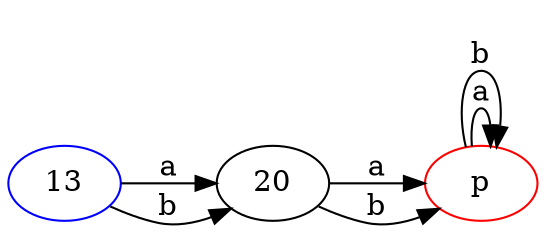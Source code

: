 digraph {
	rankdir=LR
	p [color=red]
	p -> p [label=a]
	p -> p [label=b]
	20
	20 -> p [label=a]
	20 -> p [label=b]
	13 [color=blue]
	13 -> 20 [label=a]
	13 -> 20 [label=b]
}
